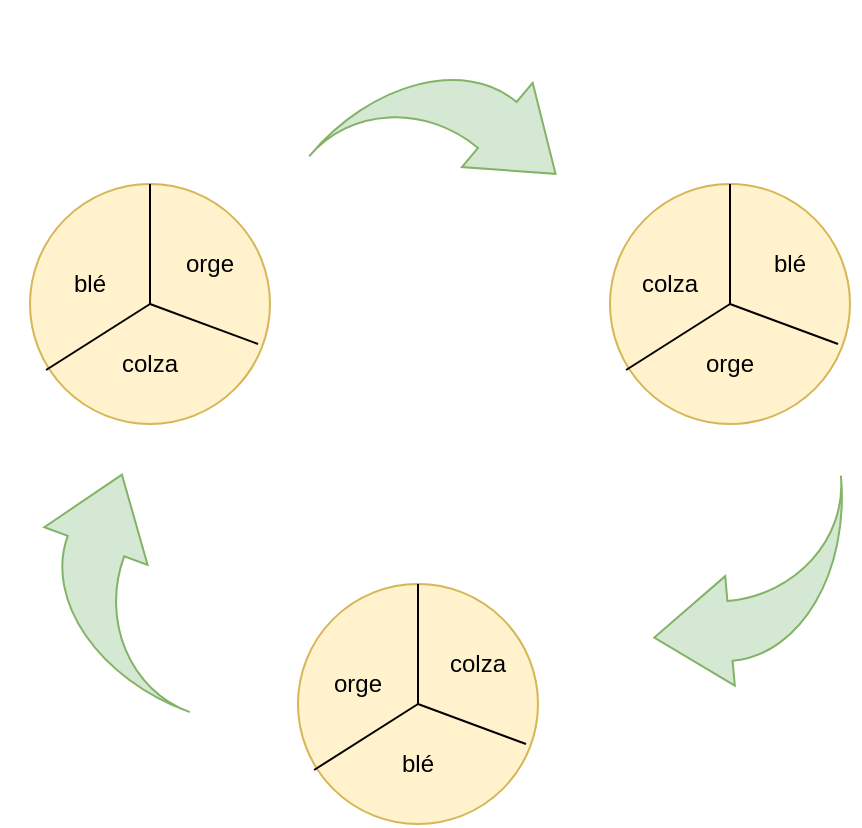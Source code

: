 <mxfile version="14.7.6" type="device"><diagram id="2rn5sFuQoU_-JN9q-qyd" name="Page-1"><mxGraphModel dx="1182" dy="790" grid="1" gridSize="10" guides="1" tooltips="1" connect="1" arrows="1" fold="1" page="1" pageScale="1" pageWidth="827" pageHeight="1169" math="0" shadow="0"><root><mxCell id="0"/><mxCell id="1" parent="0"/><mxCell id="DonMAQr3_t4cYNtFOWYC-1" value="" style="ellipse;whiteSpace=wrap;html=1;aspect=fixed;fillColor=#fff2cc;strokeColor=#d6b656;" vertex="1" parent="1"><mxGeometry x="220" y="150" width="120" height="120" as="geometry"/></mxCell><mxCell id="DonMAQr3_t4cYNtFOWYC-4" value="" style="endArrow=none;html=1;entryX=0.5;entryY=0;entryDx=0;entryDy=0;" edge="1" parent="1" target="DonMAQr3_t4cYNtFOWYC-1"><mxGeometry width="50" height="50" relative="1" as="geometry"><mxPoint x="280" y="210" as="sourcePoint"/><mxPoint x="450" y="380" as="targetPoint"/><Array as="points"><mxPoint x="280" y="210"/></Array></mxGeometry></mxCell><mxCell id="DonMAQr3_t4cYNtFOWYC-5" value="" style="endArrow=none;html=1;" edge="1" parent="1"><mxGeometry width="50" height="50" relative="1" as="geometry"><mxPoint x="334" y="230" as="sourcePoint"/><mxPoint x="280" y="210" as="targetPoint"/></mxGeometry></mxCell><mxCell id="DonMAQr3_t4cYNtFOWYC-6" value="orge" style="text;html=1;strokeColor=none;fillColor=none;align=center;verticalAlign=middle;whiteSpace=wrap;rounded=0;" vertex="1" parent="1"><mxGeometry x="290" y="180" width="40" height="20" as="geometry"/></mxCell><mxCell id="DonMAQr3_t4cYNtFOWYC-7" value="blé" style="text;html=1;strokeColor=none;fillColor=none;align=center;verticalAlign=middle;whiteSpace=wrap;rounded=0;" vertex="1" parent="1"><mxGeometry x="230" y="180" width="40" height="40" as="geometry"/></mxCell><mxCell id="DonMAQr3_t4cYNtFOWYC-8" value="colza" style="text;html=1;strokeColor=none;fillColor=none;align=center;verticalAlign=middle;whiteSpace=wrap;rounded=0;" vertex="1" parent="1"><mxGeometry x="260" y="230" width="40" height="20" as="geometry"/></mxCell><mxCell id="DonMAQr3_t4cYNtFOWYC-10" value="" style="endArrow=none;html=1;exitX=0.067;exitY=0.775;exitDx=0;exitDy=0;exitPerimeter=0;" edge="1" parent="1" source="DonMAQr3_t4cYNtFOWYC-1"><mxGeometry width="50" height="50" relative="1" as="geometry"><mxPoint x="400" y="430" as="sourcePoint"/><mxPoint x="280" y="210" as="targetPoint"/></mxGeometry></mxCell><mxCell id="DonMAQr3_t4cYNtFOWYC-11" value="" style="ellipse;whiteSpace=wrap;html=1;aspect=fixed;fillColor=#fff2cc;strokeColor=#d6b656;" vertex="1" parent="1"><mxGeometry x="510" y="150" width="120" height="120" as="geometry"/></mxCell><mxCell id="DonMAQr3_t4cYNtFOWYC-12" value="" style="endArrow=none;html=1;entryX=0.5;entryY=0;entryDx=0;entryDy=0;" edge="1" parent="1" target="DonMAQr3_t4cYNtFOWYC-11"><mxGeometry width="50" height="50" relative="1" as="geometry"><mxPoint x="570" y="210" as="sourcePoint"/><mxPoint x="740" y="380" as="targetPoint"/><Array as="points"><mxPoint x="570" y="210"/></Array></mxGeometry></mxCell><mxCell id="DonMAQr3_t4cYNtFOWYC-13" value="" style="endArrow=none;html=1;" edge="1" parent="1"><mxGeometry width="50" height="50" relative="1" as="geometry"><mxPoint x="624" y="230" as="sourcePoint"/><mxPoint x="570" y="210" as="targetPoint"/></mxGeometry></mxCell><mxCell id="DonMAQr3_t4cYNtFOWYC-14" value="&lt;div&gt;blé&lt;/div&gt;" style="text;html=1;strokeColor=none;fillColor=none;align=center;verticalAlign=middle;whiteSpace=wrap;rounded=0;" vertex="1" parent="1"><mxGeometry x="580" y="180" width="40" height="20" as="geometry"/></mxCell><mxCell id="DonMAQr3_t4cYNtFOWYC-15" value="colza" style="text;html=1;strokeColor=none;fillColor=none;align=center;verticalAlign=middle;whiteSpace=wrap;rounded=0;" vertex="1" parent="1"><mxGeometry x="520" y="190" width="40" height="20" as="geometry"/></mxCell><mxCell id="DonMAQr3_t4cYNtFOWYC-16" value="orge" style="text;html=1;strokeColor=none;fillColor=none;align=center;verticalAlign=middle;whiteSpace=wrap;rounded=0;" vertex="1" parent="1"><mxGeometry x="550" y="230" width="40" height="20" as="geometry"/></mxCell><mxCell id="DonMAQr3_t4cYNtFOWYC-17" value="" style="endArrow=none;html=1;exitX=0.067;exitY=0.775;exitDx=0;exitDy=0;exitPerimeter=0;" edge="1" parent="1" source="DonMAQr3_t4cYNtFOWYC-11"><mxGeometry width="50" height="50" relative="1" as="geometry"><mxPoint x="690" y="430" as="sourcePoint"/><mxPoint x="570" y="210" as="targetPoint"/></mxGeometry></mxCell><mxCell id="DonMAQr3_t4cYNtFOWYC-18" value="" style="ellipse;whiteSpace=wrap;html=1;aspect=fixed;fillColor=#fff2cc;strokeColor=#d6b656;" vertex="1" parent="1"><mxGeometry x="354" y="350" width="120" height="120" as="geometry"/></mxCell><mxCell id="DonMAQr3_t4cYNtFOWYC-19" value="" style="endArrow=none;html=1;entryX=0.5;entryY=0;entryDx=0;entryDy=0;" edge="1" parent="1" target="DonMAQr3_t4cYNtFOWYC-18"><mxGeometry width="50" height="50" relative="1" as="geometry"><mxPoint x="414" y="410" as="sourcePoint"/><mxPoint x="584" y="580" as="targetPoint"/><Array as="points"><mxPoint x="414" y="410"/></Array></mxGeometry></mxCell><mxCell id="DonMAQr3_t4cYNtFOWYC-20" value="" style="endArrow=none;html=1;" edge="1" parent="1"><mxGeometry width="50" height="50" relative="1" as="geometry"><mxPoint x="468" y="430" as="sourcePoint"/><mxPoint x="414" y="410" as="targetPoint"/></mxGeometry></mxCell><mxCell id="DonMAQr3_t4cYNtFOWYC-21" value="colza" style="text;html=1;strokeColor=none;fillColor=none;align=center;verticalAlign=middle;whiteSpace=wrap;rounded=0;" vertex="1" parent="1"><mxGeometry x="424" y="380" width="40" height="20" as="geometry"/></mxCell><mxCell id="DonMAQr3_t4cYNtFOWYC-22" value="&lt;div&gt;orge&lt;/div&gt;" style="text;html=1;strokeColor=none;fillColor=none;align=center;verticalAlign=middle;whiteSpace=wrap;rounded=0;" vertex="1" parent="1"><mxGeometry x="364" y="390" width="40" height="20" as="geometry"/></mxCell><mxCell id="DonMAQr3_t4cYNtFOWYC-23" value="blé" style="text;html=1;strokeColor=none;fillColor=none;align=center;verticalAlign=middle;whiteSpace=wrap;rounded=0;" vertex="1" parent="1"><mxGeometry x="394" y="430" width="40" height="20" as="geometry"/></mxCell><mxCell id="DonMAQr3_t4cYNtFOWYC-24" value="" style="endArrow=none;html=1;exitX=0.067;exitY=0.775;exitDx=0;exitDy=0;exitPerimeter=0;" edge="1" parent="1" source="DonMAQr3_t4cYNtFOWYC-18"><mxGeometry width="50" height="50" relative="1" as="geometry"><mxPoint x="534" y="630" as="sourcePoint"/><mxPoint x="414" y="410" as="targetPoint"/></mxGeometry></mxCell><mxCell id="DonMAQr3_t4cYNtFOWYC-27" value="" style="html=1;shadow=0;dashed=0;align=center;verticalAlign=middle;shape=mxgraph.arrows2.jumpInArrow;dy=15;dx=38;arrowHead=55;rotation=-70;fillColor=#d5e8d4;strokeColor=#82b366;" vertex="1" parent="1"><mxGeometry x="220" y="300" width="100" height="100" as="geometry"/></mxCell><mxCell id="DonMAQr3_t4cYNtFOWYC-28" value="" style="html=1;shadow=0;dashed=0;align=center;verticalAlign=middle;shape=mxgraph.arrows2.jumpInArrow;dy=15;dx=38;arrowHead=55;rotation=-185;fillColor=#d5e8d4;strokeColor=#82b366;" vertex="1" parent="1"><mxGeometry x="530" y="300" width="100" height="100" as="geometry"/></mxCell><mxCell id="DonMAQr3_t4cYNtFOWYC-29" value="" style="html=1;shadow=0;dashed=0;align=center;verticalAlign=middle;shape=mxgraph.arrows2.jumpInArrow;dy=15;dx=38;arrowHead=55;rotation=40;fillColor=#d5e8d4;strokeColor=#82b366;" vertex="1" parent="1"><mxGeometry x="380" y="80" width="100" height="100" as="geometry"/></mxCell></root></mxGraphModel></diagram></mxfile>